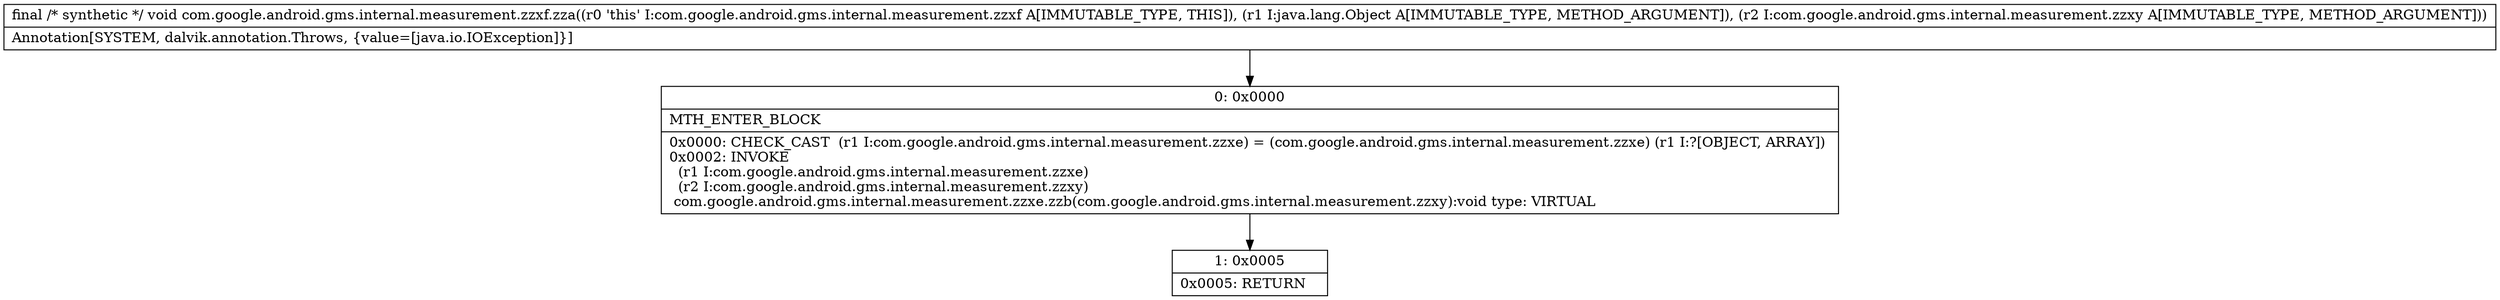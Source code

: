 digraph "CFG forcom.google.android.gms.internal.measurement.zzxf.zza(Ljava\/lang\/Object;Lcom\/google\/android\/gms\/internal\/measurement\/zzxy;)V" {
Node_0 [shape=record,label="{0\:\ 0x0000|MTH_ENTER_BLOCK\l|0x0000: CHECK_CAST  (r1 I:com.google.android.gms.internal.measurement.zzxe) = (com.google.android.gms.internal.measurement.zzxe) (r1 I:?[OBJECT, ARRAY]) \l0x0002: INVOKE  \l  (r1 I:com.google.android.gms.internal.measurement.zzxe)\l  (r2 I:com.google.android.gms.internal.measurement.zzxy)\l com.google.android.gms.internal.measurement.zzxe.zzb(com.google.android.gms.internal.measurement.zzxy):void type: VIRTUAL \l}"];
Node_1 [shape=record,label="{1\:\ 0x0005|0x0005: RETURN   \l}"];
MethodNode[shape=record,label="{final \/* synthetic *\/ void com.google.android.gms.internal.measurement.zzxf.zza((r0 'this' I:com.google.android.gms.internal.measurement.zzxf A[IMMUTABLE_TYPE, THIS]), (r1 I:java.lang.Object A[IMMUTABLE_TYPE, METHOD_ARGUMENT]), (r2 I:com.google.android.gms.internal.measurement.zzxy A[IMMUTABLE_TYPE, METHOD_ARGUMENT]))  | Annotation[SYSTEM, dalvik.annotation.Throws, \{value=[java.io.IOException]\}]\l}"];
MethodNode -> Node_0;
Node_0 -> Node_1;
}

